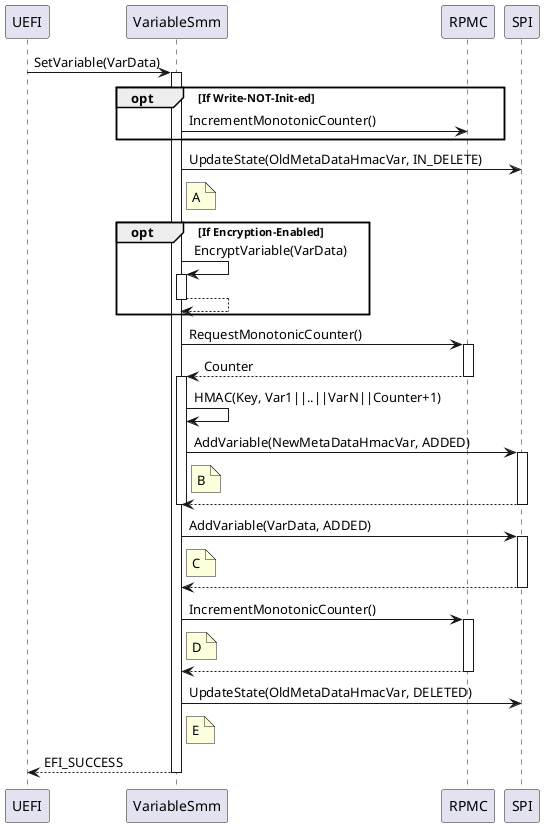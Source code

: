 @startuml SetVariable Flow
  UEFI -> VariableSmm ++ : SetVariable(VarData)

  opt If Write-NOT-Init-ed
    VariableSmm -> RPMC : IncrementMonotonicCounter()
  end

  VariableSmm -> SPI : UpdateState(OldMetaDataHmacVar, IN_DELETE)
  note right of VariableSmm : A

  opt If Encryption-Enabled
    VariableSmm -> VariableSmm ++ : EncryptVariable(VarData)
    return
  end

  VariableSmm -> RPMC ++ : RequestMonotonicCounter()
  return Counter

  activate VariableSmm
  VariableSmm -> VariableSmm : HMAC(Key, Var1||..||VarN||Counter+1)
  VariableSmm -> SPI ++ : AddVariable(NewMetaDataHmacVar, ADDED)
  note right of VariableSmm : B
  return
  deactivate VariableSmm

  VariableSmm -> SPI ++ : AddVariable(VarData, ADDED)
  note right of VariableSmm : C
  return

  VariableSmm -> RPMC ++ : IncrementMonotonicCounter()
  note right of VariableSmm : D
  return

  VariableSmm -> SPI : UpdateState(OldMetaDataHmacVar, DELETED)
  note right of VariableSmm : E

  return EFI_SUCCESS
@enduml
